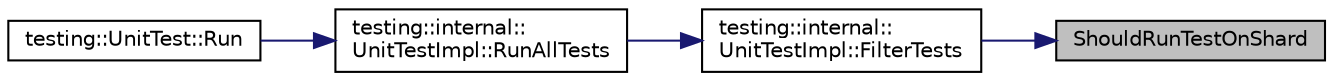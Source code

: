 digraph "ShouldRunTestOnShard"
{
 // INTERACTIVE_SVG=YES
 // LATEX_PDF_SIZE
  bgcolor="transparent";
  edge [fontname="Helvetica",fontsize="10",labelfontname="Helvetica",labelfontsize="10"];
  node [fontname="Helvetica",fontsize="10",shape=record];
  rankdir="RL";
  Node1 [label="ShouldRunTestOnShard",height=0.2,width=0.4,color="black", fillcolor="grey75", style="filled", fontcolor="black",tooltip=" "];
  Node1 -> Node2 [dir="back",color="midnightblue",fontsize="10",style="solid",fontname="Helvetica"];
  Node2 [label="testing::internal::\lUnitTestImpl::FilterTests",height=0.2,width=0.4,color="black",URL="$d0/de3/classtesting_1_1internal_1_1UnitTestImpl_af8cfcffb71cba69a55105ddac96786aa.html#af8cfcffb71cba69a55105ddac96786aa",tooltip=" "];
  Node2 -> Node3 [dir="back",color="midnightblue",fontsize="10",style="solid",fontname="Helvetica"];
  Node3 [label="testing::internal::\lUnitTestImpl::RunAllTests",height=0.2,width=0.4,color="black",URL="$d0/de3/classtesting_1_1internal_1_1UnitTestImpl_a4d5d6a2e8fa3b918a284252602a98279.html#a4d5d6a2e8fa3b918a284252602a98279",tooltip=" "];
  Node3 -> Node4 [dir="back",color="midnightblue",fontsize="10",style="solid",fontname="Helvetica"];
  Node4 [label="testing::UnitTest::Run",height=0.2,width=0.4,color="black",URL="$d5/d21/classtesting_1_1UnitTest_a22f3e90081aaad35b4eccfa93a28042c.html#a22f3e90081aaad35b4eccfa93a28042c",tooltip=" "];
}
